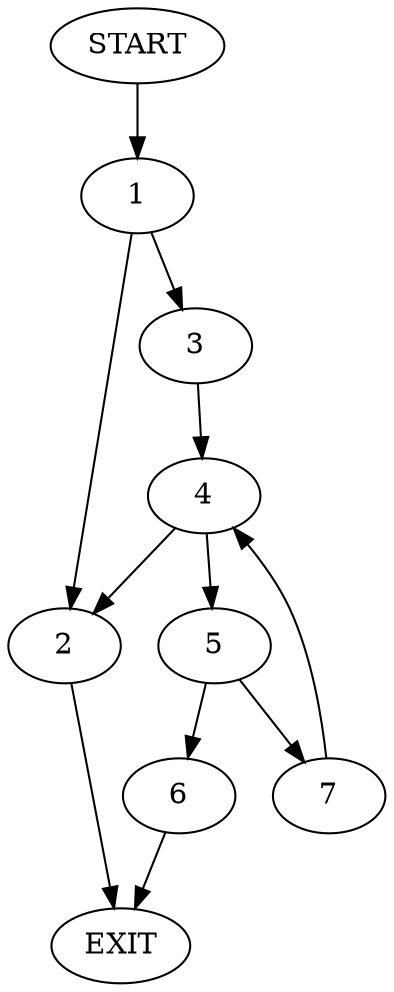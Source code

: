 digraph {
0 [label="START"]
8 [label="EXIT"]
0 -> 1
1 -> 2
1 -> 3
3 -> 4
2 -> 8
4 -> 2
4 -> 5
5 -> 6
5 -> 7
6 -> 8
7 -> 4
}
